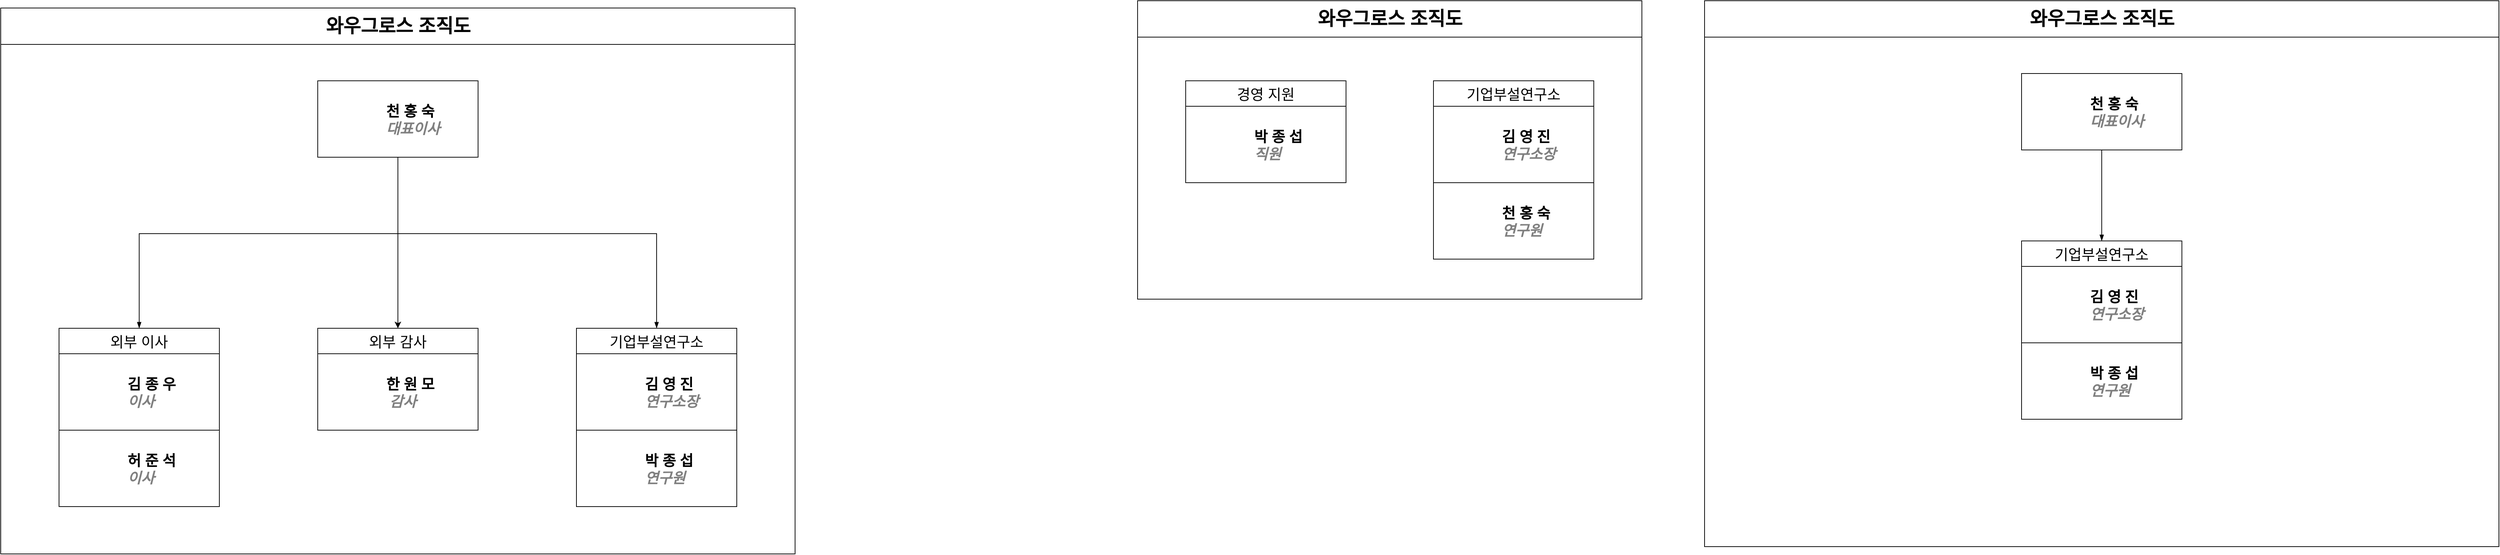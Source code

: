 <mxfile version="27.1.4">
  <diagram id="prtHgNgQTEPvFCAcTncT" name="Page-1">
    <mxGraphModel dx="2175" dy="1161" grid="1" gridSize="10" guides="1" tooltips="1" connect="1" arrows="1" fold="1" page="1" pageScale="1" pageWidth="1169" pageHeight="827" math="0" shadow="0">
      <root>
        <mxCell id="0" />
        <mxCell id="1" parent="0" />
        <mxCell id="dNxyNK7c78bLwvsdeMH5-11" value="&lt;font style=&quot;font-size: 26px;&quot;&gt;와우그로스 조직도&lt;/font&gt;" style="swimlane;html=1;startSize=50;horizontal=1;containerType=tree;glass=0;align=center;fontSize=13;labelBackgroundColor=#FFFFFF;" parent="1" vertex="1">
          <mxGeometry x="40" y="40" width="1090" height="750" as="geometry" />
        </mxCell>
        <mxCell id="KvTU9GPghJBVpfKRTMqW-7" value="" style="rounded=0;whiteSpace=wrap;html=1;" parent="dNxyNK7c78bLwvsdeMH5-11" vertex="1">
          <mxGeometry y="50" width="1090" height="700" as="geometry" />
        </mxCell>
        <UserObject label="&lt;blockquote style=&quot;margin: 0 0 0 40px; border: none; padding: 0px;&quot;&gt;천 홍 숙&lt;br&gt;&lt;i style=&quot;color: rgb(128, 128, 128);&quot;&gt;대표이사&lt;/i&gt;&lt;/blockquote&gt;" name="Tessa Miller" position="CFO" location="Office 1" email="me@example.com" placeholders="1" id="dNxyNK7c78bLwvsdeMH5-12">
          <mxCell style="label;image=https://cdn3.iconfinder.com/data/icons/user-avatars-1/512/users-3-128.png;whiteSpace=wrap;html=1;rounded=0;glass=0;treeMoving=1;treeFolding=1;fontSize=20;align=left;" parent="dNxyNK7c78bLwvsdeMH5-11" vertex="1">
            <mxGeometry x="435" y="100" width="220" height="105" as="geometry" />
          </mxCell>
        </UserObject>
        <mxCell id="dNxyNK7c78bLwvsdeMH5-13" value="" style="endArrow=blockThin;endFill=1;fontSize=20;edgeStyle=elbowEdgeStyle;elbow=vertical;rounded=0;exitX=0.5;exitY=1;exitDx=0;exitDy=0;entryX=0.5;entryY=0;entryDx=0;entryDy=0;" parent="dNxyNK7c78bLwvsdeMH5-11" source="dNxyNK7c78bLwvsdeMH5-12" target="KvTU9GPghJBVpfKRTMqW-2" edge="1">
          <mxGeometry relative="1" as="geometry">
            <Array as="points">
              <mxPoint x="370" y="310" />
            </Array>
            <mxPoint x="130" y="255" as="targetPoint" />
          </mxGeometry>
        </mxCell>
        <UserObject label="&lt;blockquote style=&quot;margin: 0 0 0 40px; border: none; padding: 0px;&quot;&gt;김 종 우&lt;br&gt;&lt;i style=&quot;color: gray;&quot;&gt;이사&lt;/i&gt;&lt;/blockquote&gt;" name="Edward Morrison" position="Brand Manager" location="Office 2" email="me@example.com" placeholders="1" link="https://www.draw.io" id="dNxyNK7c78bLwvsdeMH5-14">
          <mxCell style="label;image=https://cdn3.iconfinder.com/data/icons/user-avatars-1/512/users-10-3-128.png;whiteSpace=wrap;html=1;rounded=0;glass=0;treeFolding=1;treeMoving=1;fontSize=20;" parent="dNxyNK7c78bLwvsdeMH5-11" vertex="1">
            <mxGeometry x="80" y="475" width="220" height="105" as="geometry" />
          </mxCell>
        </UserObject>
        <UserObject label="&lt;blockquote style=&quot;margin: 0 0 0 40px; border: none; padding: 0px;&quot;&gt;허 준 석&lt;br&gt;&lt;font color=&quot;#808080&quot;&gt;&lt;i&gt;이사&lt;/i&gt;&lt;/font&gt;&lt;/blockquote&gt;" name="Evan Valet" position="HR Director" location="Office 4" email="me@example.com" placeholders="1" link="https://www.draw.io" id="dNxyNK7c78bLwvsdeMH5-16">
          <mxCell style="label;image=https://cdn3.iconfinder.com/data/icons/user-avatars-1/512/users-9-2-128.png;whiteSpace=wrap;html=1;rounded=0;glass=0;treeFolding=1;treeMoving=1;fontSize=20;" parent="dNxyNK7c78bLwvsdeMH5-11" vertex="1">
            <mxGeometry x="80" y="580" width="220" height="105" as="geometry" />
          </mxCell>
        </UserObject>
        <mxCell id="dNxyNK7c78bLwvsdeMH5-17" value="" style="endArrow=blockThin;endFill=1;fontSize=20;edgeStyle=elbowEdgeStyle;elbow=vertical;rounded=0;exitX=0.5;exitY=1;exitDx=0;exitDy=0;entryX=0.5;entryY=0;entryDx=0;entryDy=0;" parent="dNxyNK7c78bLwvsdeMH5-11" source="dNxyNK7c78bLwvsdeMH5-12" target="KvTU9GPghJBVpfKRTMqW-4" edge="1">
          <mxGeometry relative="1" as="geometry">
            <mxPoint x="350" y="145" as="sourcePoint" />
            <mxPoint x="630" y="255" as="targetPoint" />
            <Array as="points">
              <mxPoint x="545" y="310" />
            </Array>
          </mxGeometry>
        </mxCell>
        <UserObject label="&lt;blockquote style=&quot;margin: 0 0 0 40px; border: none; padding: 0px;&quot;&gt;박 종 섭&lt;br&gt;&lt;i style=&quot;color: gray;&quot;&gt;연구원&lt;/i&gt;&lt;/blockquote&gt;" name="Alison Donovan" position="System Admin" location="Office 3" email="me@example.com" placeholders="1" link="https://www.draw.io" id="dNxyNK7c78bLwvsdeMH5-18">
          <mxCell style="label;image=https://cdn3.iconfinder.com/data/icons/user-avatars-1/512/users-2-128.png;whiteSpace=wrap;html=1;rounded=0;glass=0;fontSize=20;" parent="dNxyNK7c78bLwvsdeMH5-11" vertex="1">
            <mxGeometry x="790" y="580" width="220" height="105" as="geometry" />
          </mxCell>
        </UserObject>
        <UserObject label="&lt;blockquote style=&quot;margin: 0 0 0 40px; border: none; padding: 0px;&quot;&gt;한 원 모&lt;/blockquote&gt;&lt;font color=&quot;#808080&quot;&gt;&lt;i&gt;&lt;span style=&quot;white-space: pre;&quot;&gt;&#x9;&lt;/span&gt;감사&lt;/i&gt;&lt;/font&gt;" name="Evan Valet" position="HR Director" location="Office 4" email="me@example.com" placeholders="1" id="M--N5lBruDQrBDFtlNHQ-3">
          <mxCell style="label;image=https://cdn3.iconfinder.com/data/icons/user-avatars-1/512/users-9-2-128.png;whiteSpace=wrap;html=1;rounded=0;glass=0;treeFolding=1;treeMoving=1;fontSize=20;" parent="dNxyNK7c78bLwvsdeMH5-11" vertex="1" collapsed="1">
            <mxGeometry x="435" y="475" width="220" height="105" as="geometry" />
          </mxCell>
        </UserObject>
        <mxCell id="M--N5lBruDQrBDFtlNHQ-6" value="" style="edgeStyle=orthogonalEdgeStyle;rounded=0;orthogonalLoop=1;jettySize=auto;html=1;exitX=0.5;exitY=1;exitDx=0;exitDy=0;fontSize=20;entryX=0.5;entryY=0;entryDx=0;entryDy=0;" parent="dNxyNK7c78bLwvsdeMH5-11" source="dNxyNK7c78bLwvsdeMH5-12" target="KvTU9GPghJBVpfKRTMqW-3" edge="1">
          <mxGeometry relative="1" as="geometry">
            <mxPoint x="380" y="165" as="sourcePoint" />
            <mxPoint x="380" y="255" as="targetPoint" />
          </mxGeometry>
        </mxCell>
        <mxCell id="KvTU9GPghJBVpfKRTMqW-2" value="외부 이사" style="rounded=0;whiteSpace=wrap;html=1;fontSize=20;" parent="dNxyNK7c78bLwvsdeMH5-11" vertex="1">
          <mxGeometry x="80" y="440" width="220" height="35" as="geometry" />
        </mxCell>
        <mxCell id="KvTU9GPghJBVpfKRTMqW-3" value="외부 감사" style="rounded=0;whiteSpace=wrap;html=1;fontSize=20;" parent="dNxyNK7c78bLwvsdeMH5-11" vertex="1">
          <mxGeometry x="435" y="440" width="220" height="35" as="geometry" />
        </mxCell>
        <mxCell id="KvTU9GPghJBVpfKRTMqW-4" value="기업부설연구소" style="rounded=0;whiteSpace=wrap;html=1;fontSize=20;" parent="dNxyNK7c78bLwvsdeMH5-11" vertex="1">
          <mxGeometry x="790" y="440" width="220" height="35" as="geometry" />
        </mxCell>
        <UserObject label="&lt;blockquote style=&quot;margin: 0 0 0 40px; border: none; padding: 0px;&quot;&gt;김 영 진&lt;br&gt;&lt;font color=&quot;#808080&quot;&gt;&lt;i&gt;연구소장&lt;/i&gt;&lt;/font&gt;&lt;/blockquote&gt;" name="Evan Valet" position="HR Director" location="Office 4" email="me@example.com" placeholders="1" link="https://www.draw.io" id="KvTU9GPghJBVpfKRTMqW-5">
          <mxCell style="label;image=https://cdn3.iconfinder.com/data/icons/user-avatars-1/512/users-9-2-128.png;whiteSpace=wrap;html=1;rounded=0;glass=0;treeFolding=1;treeMoving=1;fontSize=20;" parent="dNxyNK7c78bLwvsdeMH5-11" vertex="1">
            <mxGeometry x="790" y="475" width="220" height="105" as="geometry" />
          </mxCell>
        </UserObject>
        <mxCell id="RRidlDEtWXcexLACZMoF-4" value="&lt;font style=&quot;font-size: 26px;&quot;&gt;와우그로스 조직도&lt;/font&gt;" style="swimlane;html=1;startSize=50;horizontal=1;containerType=tree;glass=0;align=center;fontSize=13;labelBackgroundColor=#FFFFFF;" parent="1" vertex="1">
          <mxGeometry x="1600" y="30" width="692" height="410" as="geometry" />
        </mxCell>
        <UserObject label="&lt;blockquote style=&quot;margin: 0 0 0 40px; border: none; padding: 0px;&quot;&gt;박 종 섭&lt;br&gt;&lt;font color=&quot;#808080&quot;&gt;&lt;i&gt;직원&lt;/i&gt;&lt;/font&gt;&lt;/blockquote&gt;" name="Alison Donovan" position="System Admin" location="Office 3" email="me@example.com" placeholders="1" link="https://www.draw.io" id="RRidlDEtWXcexLACZMoF-11">
          <mxCell style="label;image=https://cdn3.iconfinder.com/data/icons/user-avatars-1/512/users-2-128.png;whiteSpace=wrap;html=1;rounded=0;glass=0;fontSize=20;" parent="RRidlDEtWXcexLACZMoF-4" vertex="1">
            <mxGeometry x="66" y="145" width="220" height="105" as="geometry" />
          </mxCell>
        </UserObject>
        <mxCell id="RRidlDEtWXcexLACZMoF-19" value="경영 지원" style="rounded=0;whiteSpace=wrap;html=1;fontSize=20;" parent="RRidlDEtWXcexLACZMoF-4" vertex="1">
          <mxGeometry x="66" y="110" width="220" height="35" as="geometry" />
        </mxCell>
        <mxCell id="RRidlDEtWXcexLACZMoF-22" value="기업부설연구소" style="rounded=0;whiteSpace=wrap;html=1;fontSize=20;" parent="RRidlDEtWXcexLACZMoF-4" vertex="1">
          <mxGeometry x="406" y="110" width="220" height="35" as="geometry" />
        </mxCell>
        <UserObject label="&lt;blockquote style=&quot;margin: 0 0 0 40px; border: none; padding: 0px;&quot;&gt;김 영 진&lt;br&gt;&lt;font color=&quot;#808080&quot;&gt;&lt;i&gt;연구소장&lt;/i&gt;&lt;/font&gt;&lt;/blockquote&gt;" name="Evan Valet" position="HR Director" location="Office 4" email="me@example.com" placeholders="1" link="https://www.draw.io" id="RRidlDEtWXcexLACZMoF-17">
          <mxCell style="label;image=https://cdn3.iconfinder.com/data/icons/user-avatars-1/512/users-9-2-128.png;whiteSpace=wrap;html=1;rounded=0;glass=0;treeFolding=1;treeMoving=1;fontSize=20;" parent="RRidlDEtWXcexLACZMoF-4" vertex="1">
            <mxGeometry x="406" y="145" width="220" height="105" as="geometry" />
          </mxCell>
        </UserObject>
        <UserObject label="&lt;blockquote style=&quot;margin: 0 0 0 40px; border: none; padding: 0px;&quot;&gt;천 홍 숙&lt;br&gt;&lt;i style=&quot;color: rgb(128, 128, 128);&quot;&gt;연구원&lt;/i&gt;&lt;/blockquote&gt;" name="Tessa Miller" position="CFO" location="Office 1" email="me@example.com" placeholders="1" id="RRidlDEtWXcexLACZMoF-18">
          <mxCell style="label;image=https://cdn3.iconfinder.com/data/icons/user-avatars-1/512/users-3-128.png;whiteSpace=wrap;html=1;rounded=0;glass=0;treeMoving=1;treeFolding=1;fontSize=20;align=left;" parent="RRidlDEtWXcexLACZMoF-4" vertex="1">
            <mxGeometry x="406" y="250" width="220" height="105" as="geometry" />
          </mxCell>
        </UserObject>
        <mxCell id="LkTMj15Ecq5DKa8e52YA-1" value="&lt;font style=&quot;font-size: 26px;&quot;&gt;와우그로스 조직도&lt;/font&gt;" style="swimlane;html=1;startSize=50;horizontal=1;containerType=tree;glass=0;align=center;fontSize=13;labelBackgroundColor=#FFFFFF;" vertex="1" parent="1">
          <mxGeometry x="2378" y="30" width="1090" height="750" as="geometry" />
        </mxCell>
        <mxCell id="LkTMj15Ecq5DKa8e52YA-2" value="" style="rounded=0;whiteSpace=wrap;html=1;" vertex="1" parent="LkTMj15Ecq5DKa8e52YA-1">
          <mxGeometry y="50" width="1090" height="700" as="geometry" />
        </mxCell>
        <UserObject label="&lt;blockquote style=&quot;margin: 0 0 0 40px; border: none; padding: 0px;&quot;&gt;천 홍 숙&lt;br&gt;&lt;i style=&quot;color: rgb(128, 128, 128);&quot;&gt;대표이사&lt;/i&gt;&lt;/blockquote&gt;" name="Tessa Miller" position="CFO" location="Office 1" email="me@example.com" placeholders="1" id="LkTMj15Ecq5DKa8e52YA-3">
          <mxCell style="label;image=https://cdn3.iconfinder.com/data/icons/user-avatars-1/512/users-3-128.png;whiteSpace=wrap;html=1;rounded=0;glass=0;treeMoving=1;treeFolding=1;fontSize=20;align=left;" vertex="1" parent="LkTMj15Ecq5DKa8e52YA-1">
            <mxGeometry x="435" y="100" width="220" height="105" as="geometry" />
          </mxCell>
        </UserObject>
        <mxCell id="LkTMj15Ecq5DKa8e52YA-7" value="" style="endArrow=blockThin;endFill=1;fontSize=20;edgeStyle=elbowEdgeStyle;elbow=vertical;rounded=0;exitX=0.5;exitY=1;exitDx=0;exitDy=0;entryX=0.5;entryY=0;entryDx=0;entryDy=0;" edge="1" parent="LkTMj15Ecq5DKa8e52YA-1" source="LkTMj15Ecq5DKa8e52YA-3" target="LkTMj15Ecq5DKa8e52YA-13">
          <mxGeometry relative="1" as="geometry">
            <mxPoint x="350" y="145" as="sourcePoint" />
            <mxPoint x="630" y="255" as="targetPoint" />
            <Array as="points">
              <mxPoint x="545" y="310" />
            </Array>
          </mxGeometry>
        </mxCell>
        <UserObject label="&lt;blockquote style=&quot;margin: 0 0 0 40px; border: none; padding: 0px;&quot;&gt;박 종 섭&lt;br&gt;&lt;i style=&quot;color: gray;&quot;&gt;연구원&lt;/i&gt;&lt;/blockquote&gt;" name="Alison Donovan" position="System Admin" location="Office 3" email="me@example.com" placeholders="1" link="https://www.draw.io" id="LkTMj15Ecq5DKa8e52YA-8">
          <mxCell style="label;image=https://cdn3.iconfinder.com/data/icons/user-avatars-1/512/users-2-128.png;whiteSpace=wrap;html=1;rounded=0;glass=0;fontSize=20;" vertex="1" parent="LkTMj15Ecq5DKa8e52YA-1">
            <mxGeometry x="435" y="470" width="220" height="105" as="geometry" />
          </mxCell>
        </UserObject>
        <mxCell id="LkTMj15Ecq5DKa8e52YA-13" value="기업부설연구소" style="rounded=0;whiteSpace=wrap;html=1;fontSize=20;" vertex="1" parent="LkTMj15Ecq5DKa8e52YA-1">
          <mxGeometry x="435" y="330" width="220" height="35" as="geometry" />
        </mxCell>
        <UserObject label="&lt;blockquote style=&quot;margin: 0 0 0 40px; border: none; padding: 0px;&quot;&gt;김 영 진&lt;br&gt;&lt;font color=&quot;#808080&quot;&gt;&lt;i&gt;연구소장&lt;/i&gt;&lt;/font&gt;&lt;/blockquote&gt;" name="Evan Valet" position="HR Director" location="Office 4" email="me@example.com" placeholders="1" link="https://www.draw.io" id="LkTMj15Ecq5DKa8e52YA-14">
          <mxCell style="label;image=https://cdn3.iconfinder.com/data/icons/user-avatars-1/512/users-9-2-128.png;whiteSpace=wrap;html=1;rounded=0;glass=0;treeFolding=1;treeMoving=1;fontSize=20;" vertex="1" parent="LkTMj15Ecq5DKa8e52YA-1">
            <mxGeometry x="435" y="365" width="220" height="105" as="geometry" />
          </mxCell>
        </UserObject>
      </root>
    </mxGraphModel>
  </diagram>
</mxfile>
